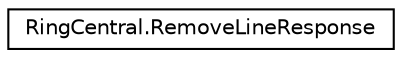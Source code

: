 digraph "Graphical Class Hierarchy"
{
 // LATEX_PDF_SIZE
  edge [fontname="Helvetica",fontsize="10",labelfontname="Helvetica",labelfontsize="10"];
  node [fontname="Helvetica",fontsize="10",shape=record];
  rankdir="LR";
  Node0 [label="RingCentral.RemoveLineResponse",height=0.2,width=0.4,color="black", fillcolor="white", style="filled",URL="$classRingCentral_1_1RemoveLineResponse.html",tooltip=" "];
}
